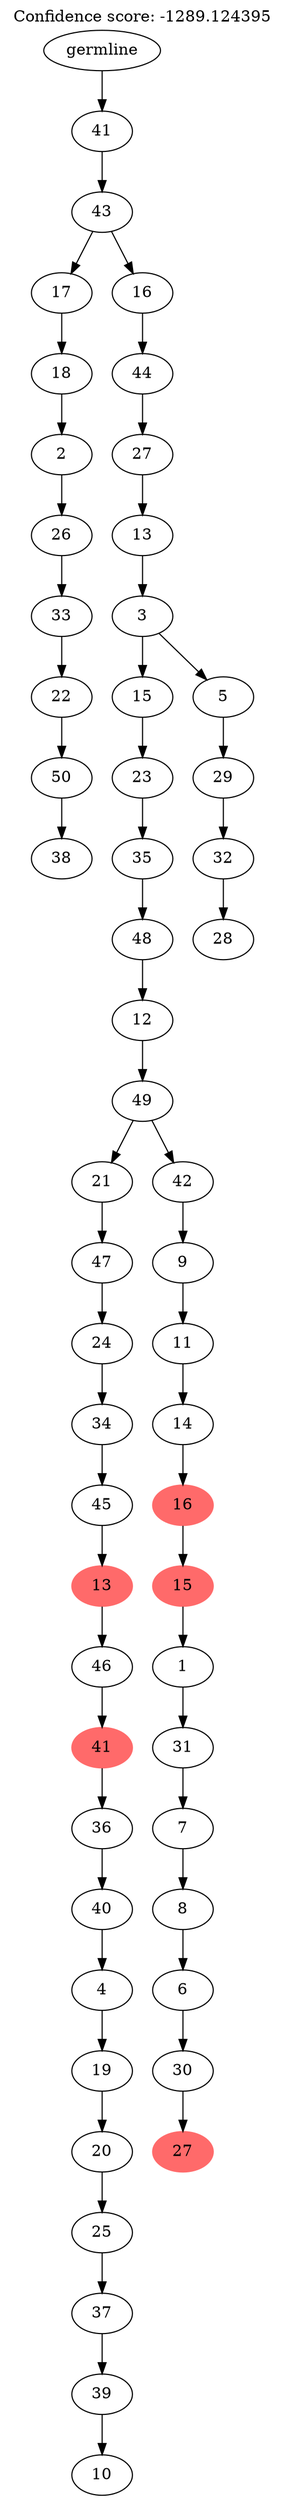digraph g {
	"54" -> "55";
	"55" [label="38"];
	"53" -> "54";
	"54" [label="50"];
	"52" -> "53";
	"53" [label="22"];
	"51" -> "52";
	"52" [label="33"];
	"50" -> "51";
	"51" [label="26"];
	"49" -> "50";
	"50" [label="2"];
	"48" -> "49";
	"49" [label="18"];
	"46" -> "47";
	"47" [label="10"];
	"45" -> "46";
	"46" [label="39"];
	"44" -> "45";
	"45" [label="37"];
	"43" -> "44";
	"44" [label="25"];
	"42" -> "43";
	"43" [label="20"];
	"41" -> "42";
	"42" [label="19"];
	"40" -> "41";
	"41" [label="4"];
	"39" -> "40";
	"40" [label="40"];
	"38" -> "39";
	"39" [label="36"];
	"37" -> "38";
	"38" [color=indianred1, style=filled, label="41"];
	"36" -> "37";
	"37" [label="46"];
	"35" -> "36";
	"36" [color=indianred1, style=filled, label="13"];
	"34" -> "35";
	"35" [label="45"];
	"33" -> "34";
	"34" [label="34"];
	"32" -> "33";
	"33" [label="24"];
	"31" -> "32";
	"32" [label="47"];
	"29" -> "30";
	"30" [color=indianred1, style=filled, label="27"];
	"28" -> "29";
	"29" [label="30"];
	"27" -> "28";
	"28" [label="6"];
	"26" -> "27";
	"27" [label="8"];
	"25" -> "26";
	"26" [label="7"];
	"24" -> "25";
	"25" [label="31"];
	"23" -> "24";
	"24" [label="1"];
	"22" -> "23";
	"23" [color=indianred1, style=filled, label="15"];
	"21" -> "22";
	"22" [color=indianred1, style=filled, label="16"];
	"20" -> "21";
	"21" [label="14"];
	"19" -> "20";
	"20" [label="11"];
	"18" -> "19";
	"19" [label="9"];
	"17" -> "18";
	"18" [label="42"];
	"17" -> "31";
	"31" [label="21"];
	"16" -> "17";
	"17" [label="49"];
	"15" -> "16";
	"16" [label="12"];
	"14" -> "15";
	"15" [label="48"];
	"13" -> "14";
	"14" [label="35"];
	"12" -> "13";
	"13" [label="23"];
	"10" -> "11";
	"11" [label="28"];
	"9" -> "10";
	"10" [label="32"];
	"8" -> "9";
	"9" [label="29"];
	"7" -> "8";
	"8" [label="5"];
	"7" -> "12";
	"12" [label="15"];
	"6" -> "7";
	"7" [label="3"];
	"5" -> "6";
	"6" [label="13"];
	"4" -> "5";
	"5" [label="27"];
	"3" -> "4";
	"4" [label="44"];
	"2" -> "3";
	"3" [label="16"];
	"2" -> "48";
	"48" [label="17"];
	"1" -> "2";
	"2" [label="43"];
	"0" -> "1";
	"1" [label="41"];
	"0" [label="germline"];
	labelloc="t";
	label="Confidence score: -1289.124395";
}
